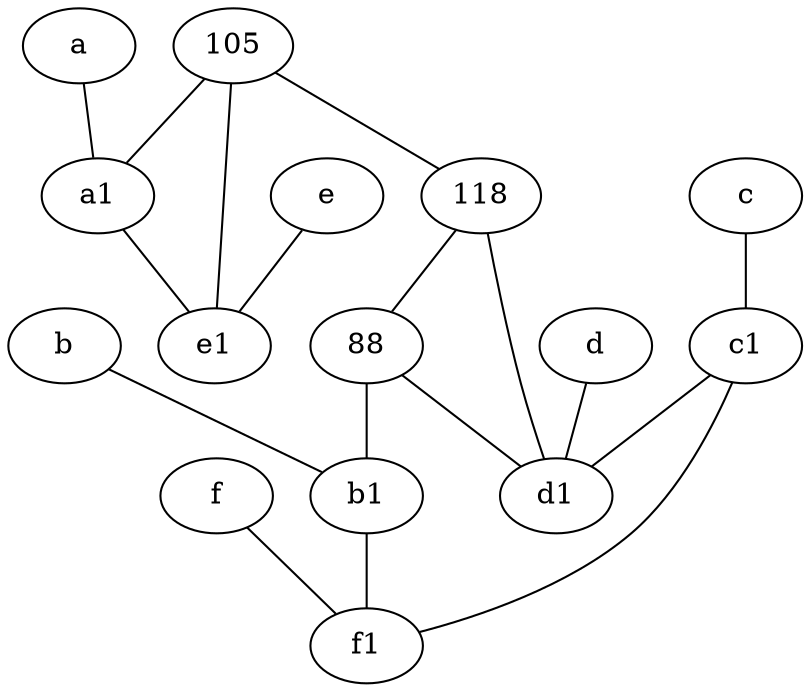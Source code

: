 graph {
	f1 [pos="3,8!"]
	b [pos="10,4!"]
	88
	f [pos="3,9!"]
	105
	e [pos="7,9!"]
	a1 [pos="8,3!"]
	d1 [pos="3,5!"]
	d [pos="2,5!"]
	e1 [pos="7,7!"]
	c [pos="4.5,2!"]
	c1 [pos="4.5,3!"]
	118
	a [pos="8,2!"]
	b1 [pos="9,4!"]
	88 -- b1
	c1 -- f1
	118 -- d1
	a1 -- e1
	b -- b1
	118 -- 88
	88 -- d1
	105 -- e1
	c -- c1
	105 -- a1
	f -- f1
	d -- d1
	e -- e1
	105 -- 118
	a -- a1
	c1 -- d1
	b1 -- f1
}
